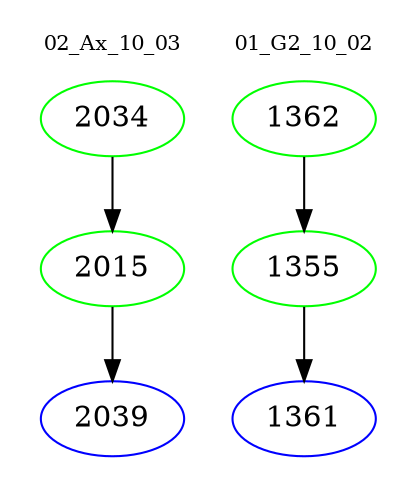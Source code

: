 digraph{
subgraph cluster_0 {
color = white
label = "02_Ax_10_03";
fontsize=10;
T0_2034 [label="2034", color="green"]
T0_2034 -> T0_2015 [color="black"]
T0_2015 [label="2015", color="green"]
T0_2015 -> T0_2039 [color="black"]
T0_2039 [label="2039", color="blue"]
}
subgraph cluster_1 {
color = white
label = "01_G2_10_02";
fontsize=10;
T1_1362 [label="1362", color="green"]
T1_1362 -> T1_1355 [color="black"]
T1_1355 [label="1355", color="green"]
T1_1355 -> T1_1361 [color="black"]
T1_1361 [label="1361", color="blue"]
}
}
